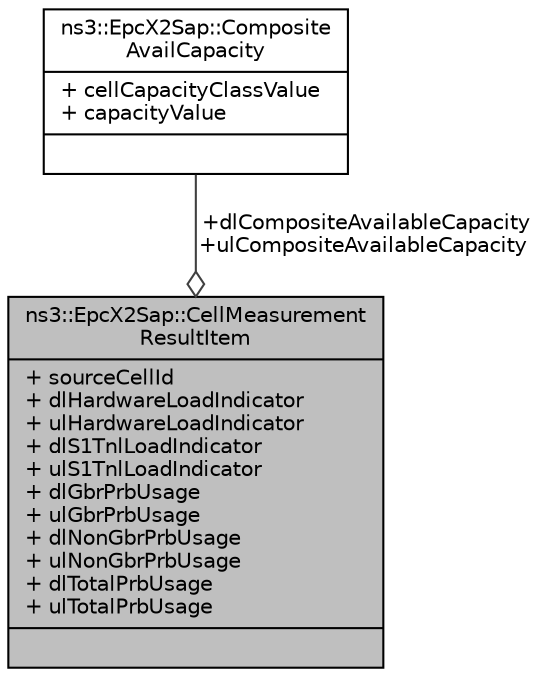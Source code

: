 digraph "ns3::EpcX2Sap::CellMeasurementResultItem"
{
  edge [fontname="Helvetica",fontsize="10",labelfontname="Helvetica",labelfontsize="10"];
  node [fontname="Helvetica",fontsize="10",shape=record];
  Node1 [label="{ns3::EpcX2Sap::CellMeasurement\lResultItem\n|+ sourceCellId\l+ dlHardwareLoadIndicator\l+ ulHardwareLoadIndicator\l+ dlS1TnlLoadIndicator\l+ ulS1TnlLoadIndicator\l+ dlGbrPrbUsage\l+ ulGbrPrbUsage\l+ dlNonGbrPrbUsage\l+ ulNonGbrPrbUsage\l+ dlTotalPrbUsage\l+ ulTotalPrbUsage\l|}",height=0.2,width=0.4,color="black", fillcolor="grey75", style="filled", fontcolor="black"];
  Node2 -> Node1 [color="grey25",fontsize="10",style="solid",label=" +dlCompositeAvailableCapacity\n+ulCompositeAvailableCapacity" ,arrowhead="odiamond"];
  Node2 [label="{ns3::EpcX2Sap::Composite\lAvailCapacity\n|+ cellCapacityClassValue\l+ capacityValue\l|}",height=0.2,width=0.4,color="black", fillcolor="white", style="filled",URL="$df/d84/structns3_1_1EpcX2Sap_1_1CompositeAvailCapacity.html"];
}
